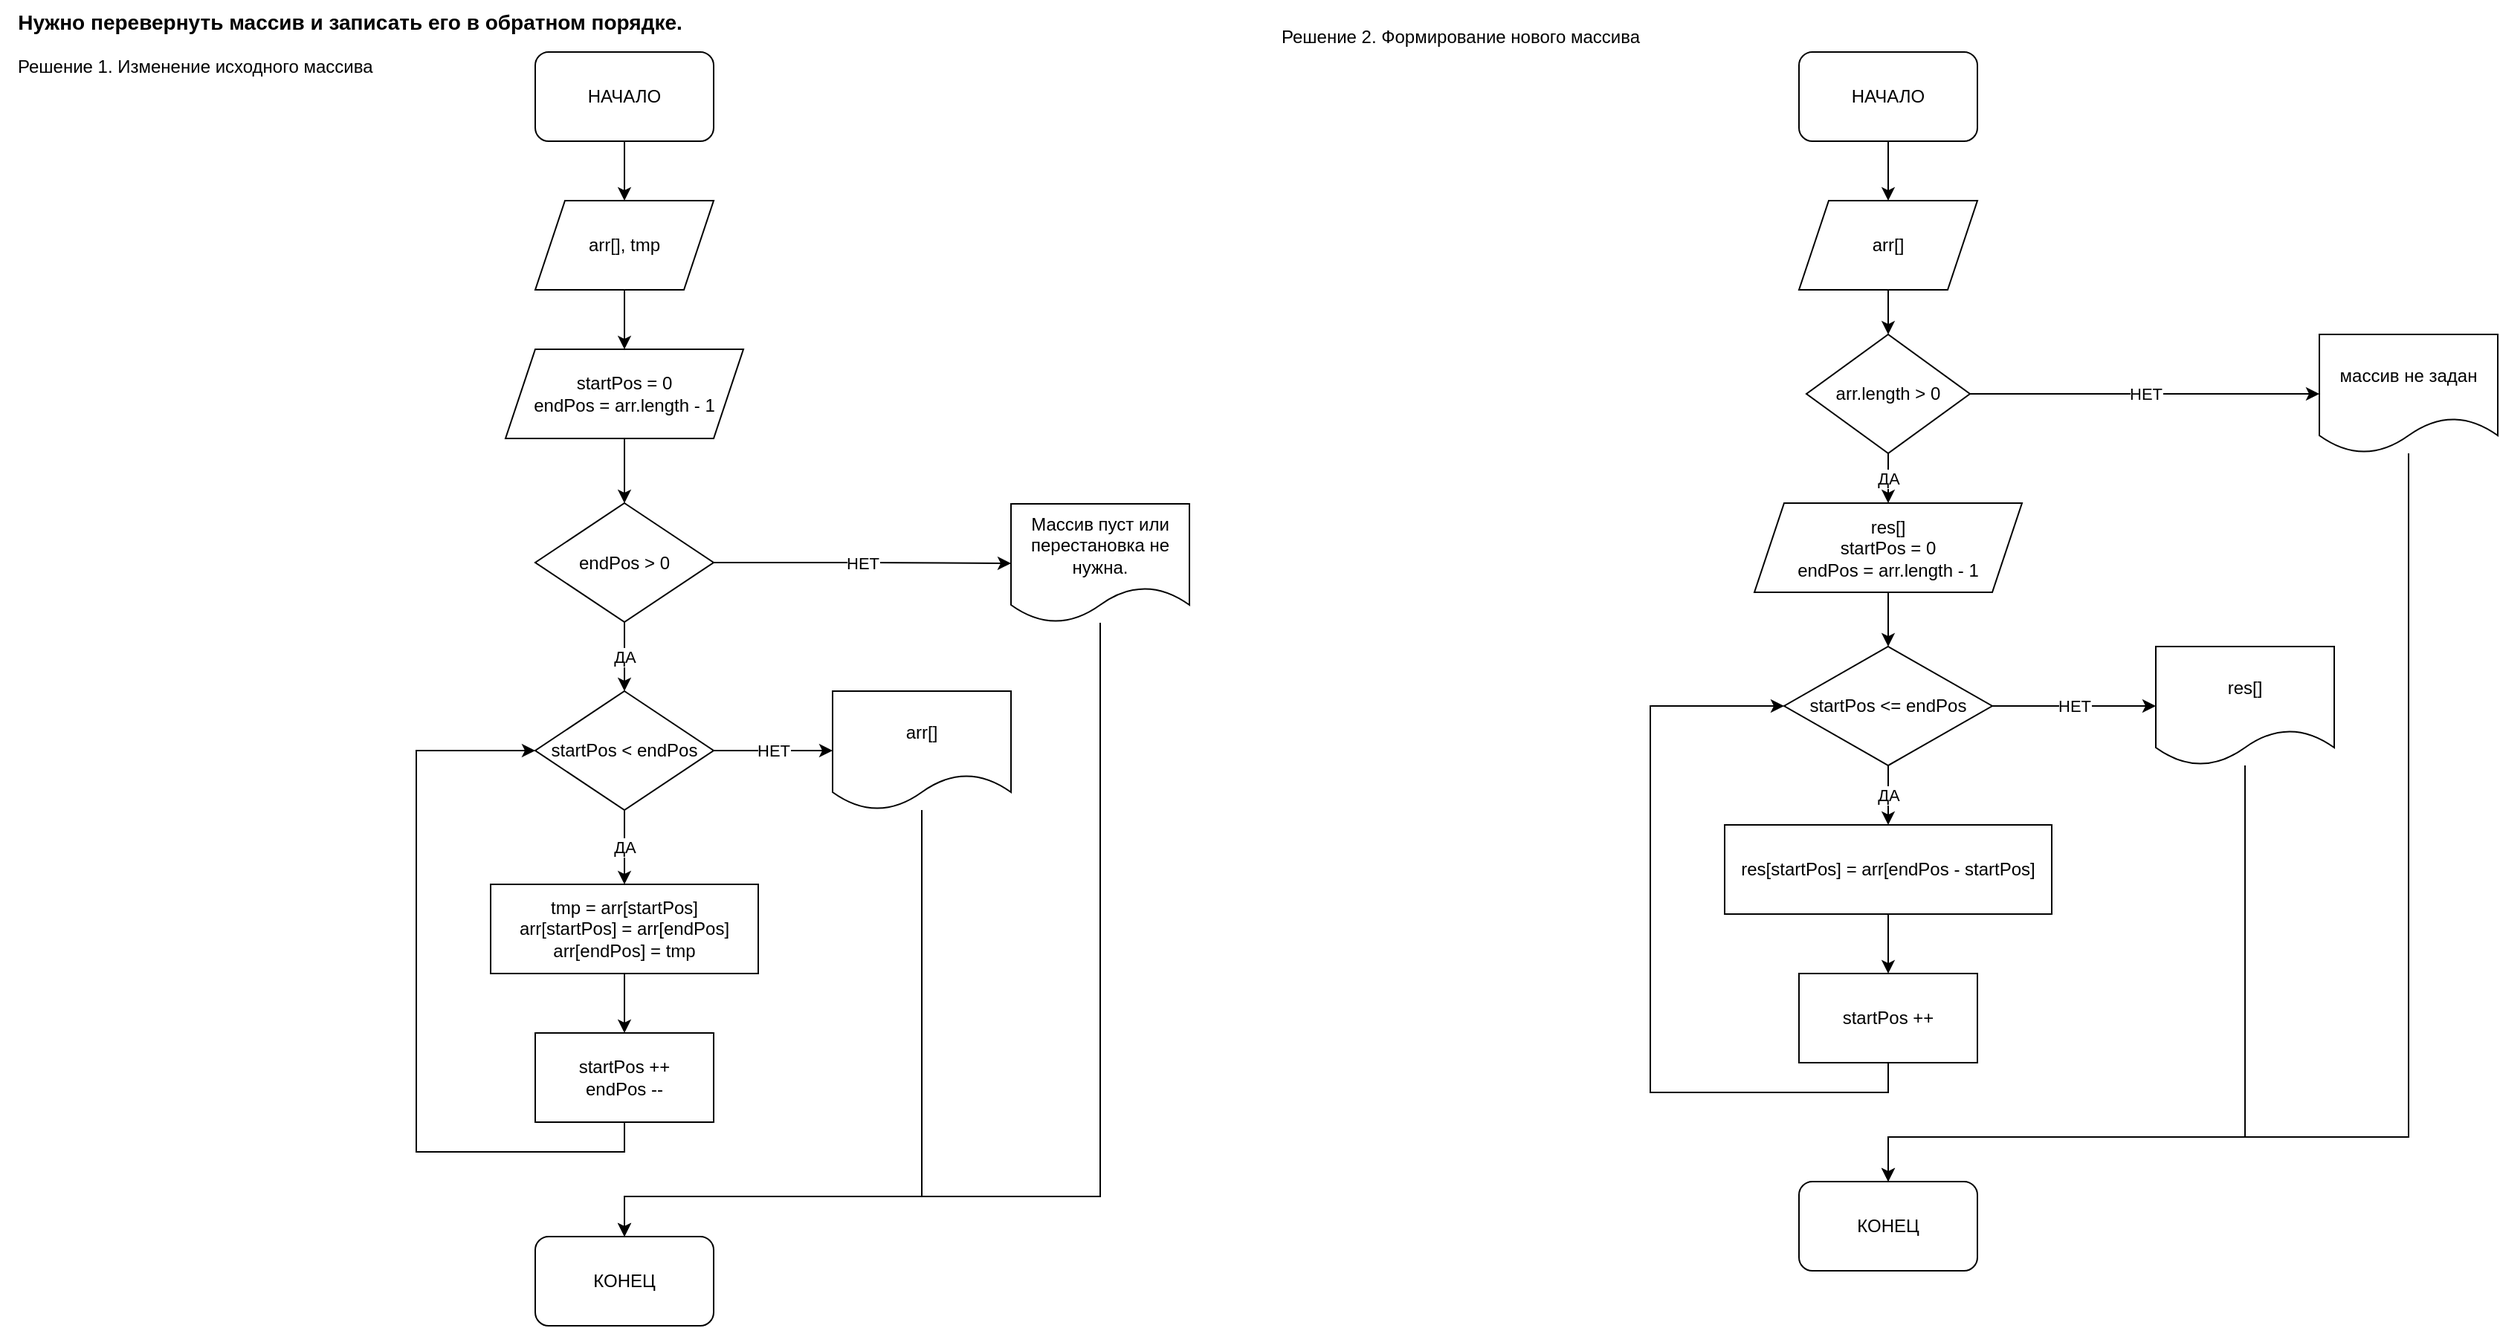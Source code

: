 <mxfile version="17.4.6" type="github">
  <diagram id="6a731a19-8d31-9384-78a2-239565b7b9f0" name="Page-1">
    <mxGraphModel dx="1038" dy="1402" grid="1" gridSize="10" guides="1" tooltips="1" connect="1" arrows="1" fold="1" page="1" pageScale="1" pageWidth="1169" pageHeight="827" background="none" math="0" shadow="0">
      <root>
        <mxCell id="0" />
        <mxCell id="1" parent="0" />
        <mxCell id="ySEyE2HkNrAPpsqzFxkZ-60" style="edgeStyle=orthogonalEdgeStyle;rounded=0;orthogonalLoop=1;jettySize=auto;html=1;exitX=0.5;exitY=1;exitDx=0;exitDy=0;entryX=0.5;entryY=0;entryDx=0;entryDy=0;" parent="1" source="ySEyE2HkNrAPpsqzFxkZ-55" target="ySEyE2HkNrAPpsqzFxkZ-56" edge="1">
          <mxGeometry relative="1" as="geometry" />
        </mxCell>
        <mxCell id="ySEyE2HkNrAPpsqzFxkZ-55" value="НАЧАЛО" style="rounded=1;whiteSpace=wrap;html=1;" parent="1" vertex="1">
          <mxGeometry x="380" y="30" width="120" height="60" as="geometry" />
        </mxCell>
        <mxCell id="ySEyE2HkNrAPpsqzFxkZ-61" style="edgeStyle=orthogonalEdgeStyle;rounded=0;orthogonalLoop=1;jettySize=auto;html=1;exitX=0.5;exitY=1;exitDx=0;exitDy=0;entryX=0.5;entryY=0;entryDx=0;entryDy=0;" parent="1" source="ySEyE2HkNrAPpsqzFxkZ-56" target="ySEyE2HkNrAPpsqzFxkZ-57" edge="1">
          <mxGeometry relative="1" as="geometry" />
        </mxCell>
        <mxCell id="ySEyE2HkNrAPpsqzFxkZ-56" value="arr[], tmp" style="shape=parallelogram;perimeter=parallelogramPerimeter;whiteSpace=wrap;html=1;fixedSize=1;" parent="1" vertex="1">
          <mxGeometry x="380" y="130" width="120" height="60" as="geometry" />
        </mxCell>
        <mxCell id="ySEyE2HkNrAPpsqzFxkZ-62" style="edgeStyle=orthogonalEdgeStyle;rounded=0;orthogonalLoop=1;jettySize=auto;html=1;exitX=0.5;exitY=1;exitDx=0;exitDy=0;entryX=0.5;entryY=0;entryDx=0;entryDy=0;" parent="1" source="ySEyE2HkNrAPpsqzFxkZ-57" target="ySEyE2HkNrAPpsqzFxkZ-58" edge="1">
          <mxGeometry relative="1" as="geometry" />
        </mxCell>
        <mxCell id="ySEyE2HkNrAPpsqzFxkZ-57" value="startPos = 0&lt;br&gt;endPos = arr.length - 1" style="shape=parallelogram;perimeter=parallelogramPerimeter;whiteSpace=wrap;html=1;fixedSize=1;" parent="1" vertex="1">
          <mxGeometry x="360" y="230" width="160" height="60" as="geometry" />
        </mxCell>
        <mxCell id="ySEyE2HkNrAPpsqzFxkZ-63" value="НЕТ" style="edgeStyle=orthogonalEdgeStyle;rounded=0;orthogonalLoop=1;jettySize=auto;html=1;exitX=1;exitY=0.5;exitDx=0;exitDy=0;entryX=0;entryY=0.5;entryDx=0;entryDy=0;" parent="1" source="ySEyE2HkNrAPpsqzFxkZ-58" target="ySEyE2HkNrAPpsqzFxkZ-59" edge="1">
          <mxGeometry relative="1" as="geometry" />
        </mxCell>
        <mxCell id="ySEyE2HkNrAPpsqzFxkZ-65" value="ДА" style="edgeStyle=orthogonalEdgeStyle;rounded=0;orthogonalLoop=1;jettySize=auto;html=1;exitX=0.5;exitY=1;exitDx=0;exitDy=0;entryX=0.5;entryY=0;entryDx=0;entryDy=0;" parent="1" source="ySEyE2HkNrAPpsqzFxkZ-58" target="ySEyE2HkNrAPpsqzFxkZ-64" edge="1">
          <mxGeometry relative="1" as="geometry" />
        </mxCell>
        <mxCell id="ySEyE2HkNrAPpsqzFxkZ-58" value="endPos &amp;gt; 0" style="rhombus;whiteSpace=wrap;html=1;" parent="1" vertex="1">
          <mxGeometry x="380" y="333.5" width="120" height="80" as="geometry" />
        </mxCell>
        <mxCell id="ySEyE2HkNrAPpsqzFxkZ-75" style="edgeStyle=orthogonalEdgeStyle;rounded=0;orthogonalLoop=1;jettySize=auto;html=1;entryX=0.5;entryY=0;entryDx=0;entryDy=0;" parent="1" source="ySEyE2HkNrAPpsqzFxkZ-59" target="ySEyE2HkNrAPpsqzFxkZ-73" edge="1">
          <mxGeometry relative="1" as="geometry">
            <Array as="points">
              <mxPoint x="760" y="800" />
              <mxPoint x="440" y="800" />
            </Array>
          </mxGeometry>
        </mxCell>
        <mxCell id="ySEyE2HkNrAPpsqzFxkZ-59" value="Массив пуст или перестановка не нужна." style="shape=document;whiteSpace=wrap;html=1;boundedLbl=1;" parent="1" vertex="1">
          <mxGeometry x="700" y="334" width="120" height="80" as="geometry" />
        </mxCell>
        <mxCell id="ySEyE2HkNrAPpsqzFxkZ-67" value="НЕТ" style="edgeStyle=orthogonalEdgeStyle;rounded=0;orthogonalLoop=1;jettySize=auto;html=1;exitX=1;exitY=0.5;exitDx=0;exitDy=0;entryX=0;entryY=0.5;entryDx=0;entryDy=0;" parent="1" source="ySEyE2HkNrAPpsqzFxkZ-64" target="ySEyE2HkNrAPpsqzFxkZ-66" edge="1">
          <mxGeometry relative="1" as="geometry" />
        </mxCell>
        <mxCell id="ySEyE2HkNrAPpsqzFxkZ-69" value="ДА" style="edgeStyle=orthogonalEdgeStyle;rounded=0;orthogonalLoop=1;jettySize=auto;html=1;exitX=0.5;exitY=1;exitDx=0;exitDy=0;entryX=0.5;entryY=0;entryDx=0;entryDy=0;" parent="1" source="ySEyE2HkNrAPpsqzFxkZ-64" target="ySEyE2HkNrAPpsqzFxkZ-68" edge="1">
          <mxGeometry relative="1" as="geometry" />
        </mxCell>
        <mxCell id="ySEyE2HkNrAPpsqzFxkZ-64" value="startPos &amp;lt; endPos" style="rhombus;whiteSpace=wrap;html=1;" parent="1" vertex="1">
          <mxGeometry x="380" y="460" width="120" height="80" as="geometry" />
        </mxCell>
        <mxCell id="ySEyE2HkNrAPpsqzFxkZ-74" style="edgeStyle=orthogonalEdgeStyle;rounded=0;orthogonalLoop=1;jettySize=auto;html=1;entryX=0.5;entryY=0;entryDx=0;entryDy=0;" parent="1" source="ySEyE2HkNrAPpsqzFxkZ-66" target="ySEyE2HkNrAPpsqzFxkZ-73" edge="1">
          <mxGeometry relative="1" as="geometry">
            <Array as="points">
              <mxPoint x="640" y="800" />
              <mxPoint x="440" y="800" />
            </Array>
          </mxGeometry>
        </mxCell>
        <mxCell id="ySEyE2HkNrAPpsqzFxkZ-66" value="arr[]" style="shape=document;whiteSpace=wrap;html=1;boundedLbl=1;" parent="1" vertex="1">
          <mxGeometry x="580" y="460" width="120" height="80" as="geometry" />
        </mxCell>
        <mxCell id="ySEyE2HkNrAPpsqzFxkZ-71" style="edgeStyle=orthogonalEdgeStyle;rounded=0;orthogonalLoop=1;jettySize=auto;html=1;exitX=0.5;exitY=1;exitDx=0;exitDy=0;entryX=0.5;entryY=0;entryDx=0;entryDy=0;" parent="1" source="ySEyE2HkNrAPpsqzFxkZ-68" target="ySEyE2HkNrAPpsqzFxkZ-70" edge="1">
          <mxGeometry relative="1" as="geometry" />
        </mxCell>
        <mxCell id="ySEyE2HkNrAPpsqzFxkZ-68" value="tmp = arr[startPos]&lt;br&gt;arr[startPos] = arr[endPos]&lt;br&gt;arr[endPos] = tmp" style="rounded=0;whiteSpace=wrap;html=1;" parent="1" vertex="1">
          <mxGeometry x="350" y="590" width="180" height="60" as="geometry" />
        </mxCell>
        <mxCell id="ySEyE2HkNrAPpsqzFxkZ-72" style="edgeStyle=orthogonalEdgeStyle;rounded=0;orthogonalLoop=1;jettySize=auto;html=1;exitX=0.5;exitY=1;exitDx=0;exitDy=0;entryX=0;entryY=0.5;entryDx=0;entryDy=0;" parent="1" source="ySEyE2HkNrAPpsqzFxkZ-70" target="ySEyE2HkNrAPpsqzFxkZ-64" edge="1">
          <mxGeometry relative="1" as="geometry">
            <Array as="points">
              <mxPoint x="440" y="770" />
              <mxPoint x="300" y="770" />
              <mxPoint x="300" y="500" />
            </Array>
          </mxGeometry>
        </mxCell>
        <mxCell id="ySEyE2HkNrAPpsqzFxkZ-70" value="startPos ++&lt;br&gt;endPos --" style="rounded=0;whiteSpace=wrap;html=1;" parent="1" vertex="1">
          <mxGeometry x="380" y="690" width="120" height="60" as="geometry" />
        </mxCell>
        <mxCell id="ySEyE2HkNrAPpsqzFxkZ-73" value="КОНЕЦ" style="rounded=1;whiteSpace=wrap;html=1;" parent="1" vertex="1">
          <mxGeometry x="380" y="827" width="120" height="60" as="geometry" />
        </mxCell>
        <mxCell id="ySEyE2HkNrAPpsqzFxkZ-76" value="Решение 1. Изменение исходного массива" style="text;html=1;resizable=0;autosize=1;align=left;verticalAlign=middle;points=[];fillColor=none;strokeColor=none;rounded=0;" parent="1" vertex="1">
          <mxGeometry x="30" y="30" width="250" height="20" as="geometry" />
        </mxCell>
        <mxCell id="ySEyE2HkNrAPpsqzFxkZ-78" value="&lt;span style=&quot;background-color: rgb(255, 255, 255); font-size: 14px;&quot;&gt;Нужно перевернуть массив и записать его в обратном порядке.&lt;/span&gt;" style="text;html=1;align=center;verticalAlign=middle;resizable=0;points=[];autosize=1;strokeColor=none;fillColor=none;sketch=0;fontStyle=1;spacing=4;fontSize=14;" parent="1" vertex="1">
          <mxGeometry x="20" y="-5" width="470" height="30" as="geometry" />
        </mxCell>
        <mxCell id="v_GbzJ4DSSS6fHPR_fpo-1" value="Решение 2. Формирование нового массива&lt;br&gt;" style="text;html=1;resizable=0;autosize=1;align=left;verticalAlign=middle;points=[];fillColor=none;strokeColor=none;rounded=0;" vertex="1" parent="1">
          <mxGeometry x="880" y="10" width="260" height="20" as="geometry" />
        </mxCell>
        <mxCell id="v_GbzJ4DSSS6fHPR_fpo-9" style="edgeStyle=orthogonalEdgeStyle;rounded=0;orthogonalLoop=1;jettySize=auto;html=1;exitX=0.5;exitY=1;exitDx=0;exitDy=0;" edge="1" parent="1" source="v_GbzJ4DSSS6fHPR_fpo-2" target="v_GbzJ4DSSS6fHPR_fpo-3">
          <mxGeometry relative="1" as="geometry" />
        </mxCell>
        <mxCell id="v_GbzJ4DSSS6fHPR_fpo-2" value="НАЧАЛО" style="rounded=1;whiteSpace=wrap;html=1;" vertex="1" parent="1">
          <mxGeometry x="1230" y="30" width="120" height="60" as="geometry" />
        </mxCell>
        <mxCell id="v_GbzJ4DSSS6fHPR_fpo-10" style="edgeStyle=orthogonalEdgeStyle;rounded=0;orthogonalLoop=1;jettySize=auto;html=1;exitX=0.5;exitY=1;exitDx=0;exitDy=0;entryX=0.5;entryY=0;entryDx=0;entryDy=0;" edge="1" parent="1" source="v_GbzJ4DSSS6fHPR_fpo-3" target="v_GbzJ4DSSS6fHPR_fpo-4">
          <mxGeometry relative="1" as="geometry" />
        </mxCell>
        <mxCell id="v_GbzJ4DSSS6fHPR_fpo-3" value="arr[]" style="shape=parallelogram;perimeter=parallelogramPerimeter;whiteSpace=wrap;html=1;fixedSize=1;" vertex="1" parent="1">
          <mxGeometry x="1230" y="130" width="120" height="60" as="geometry" />
        </mxCell>
        <mxCell id="v_GbzJ4DSSS6fHPR_fpo-11" value="НЕТ" style="edgeStyle=orthogonalEdgeStyle;rounded=0;orthogonalLoop=1;jettySize=auto;html=1;exitX=1;exitY=0.5;exitDx=0;exitDy=0;" edge="1" parent="1" source="v_GbzJ4DSSS6fHPR_fpo-4" target="v_GbzJ4DSSS6fHPR_fpo-5">
          <mxGeometry relative="1" as="geometry" />
        </mxCell>
        <mxCell id="v_GbzJ4DSSS6fHPR_fpo-12" value="ДА" style="edgeStyle=orthogonalEdgeStyle;rounded=0;orthogonalLoop=1;jettySize=auto;html=1;exitX=0.5;exitY=1;exitDx=0;exitDy=0;entryX=0.5;entryY=0;entryDx=0;entryDy=0;" edge="1" parent="1" source="v_GbzJ4DSSS6fHPR_fpo-4" target="v_GbzJ4DSSS6fHPR_fpo-6">
          <mxGeometry relative="1" as="geometry" />
        </mxCell>
        <mxCell id="v_GbzJ4DSSS6fHPR_fpo-4" value="arr.length &amp;gt; 0" style="rhombus;whiteSpace=wrap;html=1;" vertex="1" parent="1">
          <mxGeometry x="1235" y="220" width="110" height="80" as="geometry" />
        </mxCell>
        <mxCell id="v_GbzJ4DSSS6fHPR_fpo-25" style="edgeStyle=orthogonalEdgeStyle;rounded=0;orthogonalLoop=1;jettySize=auto;html=1;entryX=0.5;entryY=0;entryDx=0;entryDy=0;" edge="1" parent="1" source="v_GbzJ4DSSS6fHPR_fpo-5" target="v_GbzJ4DSSS6fHPR_fpo-24">
          <mxGeometry relative="1" as="geometry">
            <Array as="points">
              <mxPoint x="1640" y="760" />
              <mxPoint x="1290" y="760" />
            </Array>
          </mxGeometry>
        </mxCell>
        <mxCell id="v_GbzJ4DSSS6fHPR_fpo-5" value="массив не задан" style="shape=document;whiteSpace=wrap;html=1;boundedLbl=1;" vertex="1" parent="1">
          <mxGeometry x="1580" y="220" width="120" height="80" as="geometry" />
        </mxCell>
        <mxCell id="v_GbzJ4DSSS6fHPR_fpo-17" style="edgeStyle=orthogonalEdgeStyle;rounded=0;orthogonalLoop=1;jettySize=auto;html=1;exitX=0.5;exitY=1;exitDx=0;exitDy=0;entryX=0.5;entryY=0;entryDx=0;entryDy=0;" edge="1" parent="1" source="v_GbzJ4DSSS6fHPR_fpo-6" target="v_GbzJ4DSSS6fHPR_fpo-8">
          <mxGeometry relative="1" as="geometry" />
        </mxCell>
        <mxCell id="v_GbzJ4DSSS6fHPR_fpo-6" value="res[]&lt;br&gt;startPos = 0&lt;br&gt;endPos = arr.length - 1" style="shape=parallelogram;perimeter=parallelogramPerimeter;whiteSpace=wrap;html=1;fixedSize=1;" vertex="1" parent="1">
          <mxGeometry x="1200" y="333.5" width="180" height="60" as="geometry" />
        </mxCell>
        <mxCell id="v_GbzJ4DSSS6fHPR_fpo-19" value="ДА" style="edgeStyle=orthogonalEdgeStyle;rounded=0;orthogonalLoop=1;jettySize=auto;html=1;exitX=0.5;exitY=1;exitDx=0;exitDy=0;entryX=0.5;entryY=0;entryDx=0;entryDy=0;" edge="1" parent="1" source="v_GbzJ4DSSS6fHPR_fpo-8" target="v_GbzJ4DSSS6fHPR_fpo-18">
          <mxGeometry relative="1" as="geometry" />
        </mxCell>
        <mxCell id="v_GbzJ4DSSS6fHPR_fpo-27" value="НЕТ" style="edgeStyle=orthogonalEdgeStyle;rounded=0;orthogonalLoop=1;jettySize=auto;html=1;exitX=1;exitY=0.5;exitDx=0;exitDy=0;entryX=0;entryY=0.5;entryDx=0;entryDy=0;" edge="1" parent="1" source="v_GbzJ4DSSS6fHPR_fpo-8" target="v_GbzJ4DSSS6fHPR_fpo-23">
          <mxGeometry relative="1" as="geometry" />
        </mxCell>
        <mxCell id="v_GbzJ4DSSS6fHPR_fpo-8" value="startPos &amp;lt;= endPos" style="rhombus;whiteSpace=wrap;html=1;" vertex="1" parent="1">
          <mxGeometry x="1220" y="430" width="140" height="80" as="geometry" />
        </mxCell>
        <mxCell id="v_GbzJ4DSSS6fHPR_fpo-21" style="edgeStyle=orthogonalEdgeStyle;rounded=0;orthogonalLoop=1;jettySize=auto;html=1;exitX=0.5;exitY=1;exitDx=0;exitDy=0;" edge="1" parent="1" source="v_GbzJ4DSSS6fHPR_fpo-18" target="v_GbzJ4DSSS6fHPR_fpo-20">
          <mxGeometry relative="1" as="geometry" />
        </mxCell>
        <mxCell id="v_GbzJ4DSSS6fHPR_fpo-18" value="res[startPos] = arr[endPos - startPos]" style="rounded=0;whiteSpace=wrap;html=1;" vertex="1" parent="1">
          <mxGeometry x="1180" y="550" width="220" height="60" as="geometry" />
        </mxCell>
        <mxCell id="v_GbzJ4DSSS6fHPR_fpo-22" style="edgeStyle=orthogonalEdgeStyle;rounded=0;orthogonalLoop=1;jettySize=auto;html=1;exitX=0.5;exitY=1;exitDx=0;exitDy=0;entryX=0;entryY=0.5;entryDx=0;entryDy=0;" edge="1" parent="1" source="v_GbzJ4DSSS6fHPR_fpo-20" target="v_GbzJ4DSSS6fHPR_fpo-8">
          <mxGeometry relative="1" as="geometry">
            <Array as="points">
              <mxPoint x="1290" y="730" />
              <mxPoint x="1130" y="730" />
              <mxPoint x="1130" y="470" />
            </Array>
          </mxGeometry>
        </mxCell>
        <mxCell id="v_GbzJ4DSSS6fHPR_fpo-20" value="startPos ++" style="rounded=0;whiteSpace=wrap;html=1;" vertex="1" parent="1">
          <mxGeometry x="1230" y="650" width="120" height="60" as="geometry" />
        </mxCell>
        <mxCell id="v_GbzJ4DSSS6fHPR_fpo-26" style="edgeStyle=orthogonalEdgeStyle;rounded=0;orthogonalLoop=1;jettySize=auto;html=1;entryX=0.5;entryY=0;entryDx=0;entryDy=0;" edge="1" parent="1" source="v_GbzJ4DSSS6fHPR_fpo-23" target="v_GbzJ4DSSS6fHPR_fpo-24">
          <mxGeometry relative="1" as="geometry">
            <Array as="points">
              <mxPoint x="1530" y="760" />
              <mxPoint x="1290" y="760" />
            </Array>
          </mxGeometry>
        </mxCell>
        <mxCell id="v_GbzJ4DSSS6fHPR_fpo-23" value="res[]" style="shape=document;whiteSpace=wrap;html=1;boundedLbl=1;" vertex="1" parent="1">
          <mxGeometry x="1470" y="430" width="120" height="80" as="geometry" />
        </mxCell>
        <mxCell id="v_GbzJ4DSSS6fHPR_fpo-24" value="КОНЕЦ" style="rounded=1;whiteSpace=wrap;html=1;" vertex="1" parent="1">
          <mxGeometry x="1230" y="790" width="120" height="60" as="geometry" />
        </mxCell>
      </root>
    </mxGraphModel>
  </diagram>
</mxfile>
